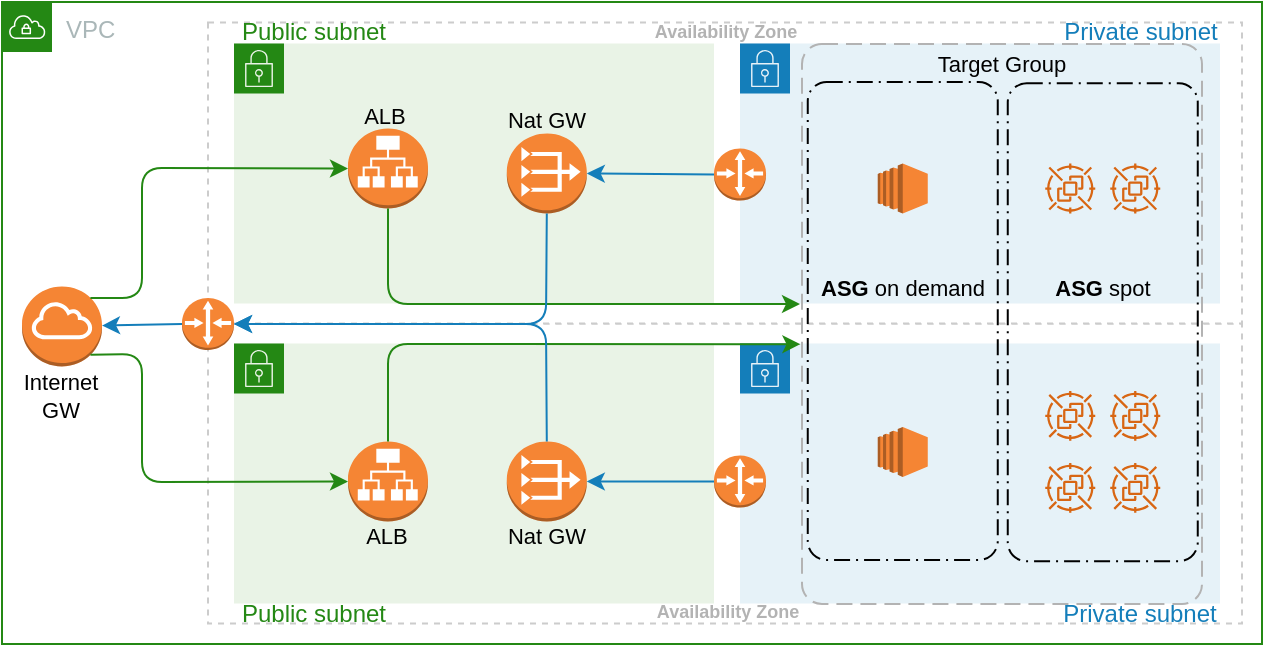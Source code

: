 <mxfile version="14.6.6" type="google"><diagram id="ULwWn1xmAhKtYJSXHtlG" name="Page-1"><mxGraphModel dx="595" dy="486" grid="1" gridSize="10" guides="1" tooltips="1" connect="1" arrows="1" fold="1" page="1" pageScale="1" pageWidth="827" pageHeight="1169" math="0" shadow="0"><root><mxCell id="0"/><mxCell id="1" parent="0"/><mxCell id="yt-5YugTvvxd4aPPMJiD-9" value="VPC" style="points=[[0,0],[0.25,0],[0.5,0],[0.75,0],[1,0],[1,0.25],[1,0.5],[1,0.75],[1,1],[0.75,1],[0.5,1],[0.25,1],[0,1],[0,0.75],[0,0.5],[0,0.25]];outlineConnect=0;gradientColor=none;html=1;whiteSpace=wrap;fontSize=12;fontStyle=0;shape=mxgraph.aws4.group;grIcon=mxgraph.aws4.group_vpc;strokeColor=#248814;verticalAlign=top;align=left;spacingLeft=30;fontColor=#AAB7B8;dashed=0;editable=1;movable=1;resizable=1;" parent="1" vertex="1"><mxGeometry x="926" y="424" width="630" height="321" as="geometry"/></mxCell><mxCell id="yt-5YugTvvxd4aPPMJiD-16" value="" style="dashed=1;verticalAlign=top;fontStyle=1;fontColor=#B3B3B3;align=center;strokeColor=#CCCCCC;" parent="1" vertex="1"><mxGeometry x="1029" y="584.75" width="517" height="150" as="geometry"/></mxCell><mxCell id="yt-5YugTvvxd4aPPMJiD-82" value="" style="points=[[0,0],[0.25,0],[0.5,0],[0.75,0],[1,0],[1,0.25],[1,0.5],[1,0.75],[1,1],[0.75,1],[0.5,1],[0.25,1],[0,1],[0,0.75],[0,0.5],[0,0.25]];outlineConnect=0;gradientColor=none;html=1;whiteSpace=wrap;fontSize=12;fontStyle=0;shape=mxgraph.aws4.group;grIcon=mxgraph.aws4.group_security_group;grStroke=0;strokeColor=#147EBA;fillColor=#E6F2F8;verticalAlign=bottom;align=right;spacingLeft=30;fontColor=#147EBA;dashed=0;" parent="1" vertex="1"><mxGeometry x="1295" y="594.75" width="240" height="130" as="geometry"/></mxCell><mxCell id="yt-5YugTvvxd4aPPMJiD-10" value="" style="dashed=1;verticalAlign=top;fontStyle=1;fontColor=#B3B3B3;strokeColor=#CCCCCC;" parent="1" vertex="1"><mxGeometry x="1029" y="434.25" width="517" height="150.5" as="geometry"/></mxCell><mxCell id="yt-5YugTvvxd4aPPMJiD-11" value="" style="points=[[0,0],[0.25,0],[0.5,0],[0.75,0],[1,0],[1,0.25],[1,0.5],[1,0.75],[1,1],[0.75,1],[0.5,1],[0.25,1],[0,1],[0,0.75],[0,0.5],[0,0.25]];outlineConnect=0;gradientColor=none;html=1;whiteSpace=wrap;fontSize=12;fontStyle=0;shape=mxgraph.aws4.group;grIcon=mxgraph.aws4.group_security_group;grStroke=0;strokeColor=#147EBA;fillColor=#E6F2F8;verticalAlign=top;align=right;spacingLeft=30;fontColor=#147EBA;dashed=0;" parent="1" vertex="1"><mxGeometry x="1295" y="444.75" width="240" height="130" as="geometry"/></mxCell><mxCell id="yt-5YugTvvxd4aPPMJiD-12" value="" style="points=[[0,0],[0.25,0],[0.5,0],[0.75,0],[1,0],[1,0.25],[1,0.5],[1,0.75],[1,1],[0.75,1],[0.5,1],[0.25,1],[0,1],[0,0.75],[0,0.5],[0,0.25]];outlineConnect=0;gradientColor=none;html=1;whiteSpace=wrap;fontSize=12;fontStyle=0;shape=mxgraph.aws4.group;grIcon=mxgraph.aws4.group_security_group;grStroke=0;strokeColor=#248814;fillColor=#E9F3E6;verticalAlign=top;align=left;spacingLeft=30;fontColor=#248814;dashed=0;" parent="1" vertex="1"><mxGeometry x="1042" y="444.75" width="240" height="130" as="geometry"/></mxCell><mxCell id="yt-5YugTvvxd4aPPMJiD-13" value="" style="outlineConnect=0;dashed=0;verticalLabelPosition=bottom;verticalAlign=top;align=center;html=1;shape=mxgraph.aws3.application_load_balancer;fillColor=#F58534;gradientColor=none;" parent="1" vertex="1"><mxGeometry x="1099" y="487.25" width="40" height="40" as="geometry"/></mxCell><mxCell id="yt-5YugTvvxd4aPPMJiD-14" value="" style="outlineConnect=0;dashed=0;verticalLabelPosition=bottom;verticalAlign=top;align=center;html=1;shape=mxgraph.aws3.internet_gateway;fillColor=#F58534;gradientColor=none;fontColor=#B3B3B3;strokeColor=#4D4D4D;" parent="1" vertex="1"><mxGeometry x="936" y="566.19" width="40" height="40" as="geometry"/></mxCell><mxCell id="yt-5YugTvvxd4aPPMJiD-15" value="&lt;font color=&quot;#000000&quot; style=&quot;font-size: 11px;&quot;&gt;ALB&lt;/font&gt;" style="text;html=1;strokeColor=none;fillColor=none;align=center;verticalAlign=middle;whiteSpace=wrap;rounded=0;fontColor=#B3B3B3;fontSize=11;fontStyle=0" parent="1" vertex="1"><mxGeometry x="1097.8" y="473.75" width="39.4" height="13.5" as="geometry"/></mxCell><mxCell id="yt-5YugTvvxd4aPPMJiD-18" value="" style="points=[[0,0],[0.25,0],[0.5,0],[0.75,0],[1,0],[1,0.25],[1,0.5],[1,0.75],[1,1],[0.75,1],[0.5,1],[0.25,1],[0,1],[0,0.75],[0,0.5],[0,0.25]];outlineConnect=0;gradientColor=none;html=1;whiteSpace=wrap;fontSize=12;fontStyle=0;shape=mxgraph.aws4.group;grIcon=mxgraph.aws4.group_security_group;grStroke=0;strokeColor=#248814;fillColor=#E9F3E6;verticalAlign=top;align=left;spacingLeft=30;fontColor=#248814;dashed=0;" parent="1" vertex="1"><mxGeometry x="1042" y="594.75" width="240" height="130" as="geometry"/></mxCell><mxCell id="yt-5YugTvvxd4aPPMJiD-27" value="&lt;font color=&quot;#000000&quot; style=&quot;font-size: 11px;&quot;&gt;Nat GW&lt;/font&gt;" style="text;html=1;strokeColor=none;fillColor=none;align=center;verticalAlign=middle;whiteSpace=wrap;rounded=0;fontColor=#B3B3B3;fontSize=11;fontStyle=0" parent="1" vertex="1"><mxGeometry x="1168.7" y="476.25" width="59.4" height="13.5" as="geometry"/></mxCell><mxCell id="yt-5YugTvvxd4aPPMJiD-29" value="" style="endArrow=classic;html=1;fontSize=11;fontColor=#B3B3B3;strokeWidth=1;exitX=0.855;exitY=0.855;exitDx=0;exitDy=0;exitPerimeter=0;entryX=0;entryY=0.5;entryDx=0;entryDy=0;entryPerimeter=0;strokeColor=#248814;" parent="1" source="yt-5YugTvvxd4aPPMJiD-14" target="yt-5YugTvvxd4aPPMJiD-108" edge="1"><mxGeometry width="50" height="50" relative="1" as="geometry"><mxPoint x="1014.2" y="584.8" as="sourcePoint"/><mxPoint x="1096" y="662.5" as="targetPoint"/><Array as="points"><mxPoint x="996" y="600"/><mxPoint x="996" y="664"/></Array></mxGeometry></mxCell><mxCell id="yt-5YugTvvxd4aPPMJiD-33" value="" style="outlineConnect=0;dashed=0;verticalLabelPosition=bottom;verticalAlign=top;align=center;html=1;shape=mxgraph.aws3.vpc_nat_gateway;fillColor=#F58534;gradientColor=none;" parent="1" vertex="1"><mxGeometry x="1178.4" y="489.75" width="40" height="40" as="geometry"/></mxCell><mxCell id="yt-5YugTvvxd4aPPMJiD-68" value="" style="outlineConnect=0;dashed=0;verticalLabelPosition=bottom;verticalAlign=top;align=center;html=1;shape=mxgraph.aws3.router;fillColor=#F58534;gradientColor=none;shadow=0;sketch=0;fontSize=11;fontColor=#B3B3B3;strokeColor=#808080;strokeWidth=1;" parent="1" vertex="1"><mxGeometry x="1282" y="497.25" width="26" height="26" as="geometry"/></mxCell><mxCell id="yt-5YugTvvxd4aPPMJiD-75" value="" style="outlineConnect=0;dashed=0;verticalLabelPosition=bottom;verticalAlign=top;align=center;html=1;shape=mxgraph.aws3.router;fillColor=#F58534;gradientColor=none;shadow=0;sketch=0;fontSize=11;fontColor=#B3B3B3;strokeColor=#808080;strokeWidth=1;" parent="1" vertex="1"><mxGeometry x="1282" y="650.75" width="26" height="26" as="geometry"/></mxCell><mxCell id="yt-5YugTvvxd4aPPMJiD-95" value="" style="endArrow=classic;html=1;fontSize=11;fontColor=#B3B3B3;strokeWidth=1;entryX=1;entryY=0.5;entryDx=0;entryDy=0;entryPerimeter=0;exitX=0;exitY=0.5;exitDx=0;exitDy=0;exitPerimeter=0;strokeColor=#147EBA;" parent="1" source="yt-5YugTvvxd4aPPMJiD-68" target="yt-5YugTvvxd4aPPMJiD-33" edge="1"><mxGeometry width="50" height="50" relative="1" as="geometry"><mxPoint x="1296" y="676.75" as="sourcePoint"/><mxPoint x="1208.4" y="676.5" as="targetPoint"/></mxGeometry></mxCell><mxCell id="yt-5YugTvvxd4aPPMJiD-96" value="" style="outlineConnect=0;dashed=0;verticalLabelPosition=bottom;verticalAlign=top;align=center;html=1;shape=mxgraph.aws3.router;fillColor=#F58534;gradientColor=none;shadow=0;sketch=0;fontSize=11;fontColor=#B3B3B3;strokeColor=#808080;strokeWidth=1;" parent="1" vertex="1"><mxGeometry x="1016" y="572" width="26" height="26" as="geometry"/></mxCell><mxCell id="yt-5YugTvvxd4aPPMJiD-103" value="&lt;font color=&quot;#000000&quot; style=&quot;font-size: 11px;&quot;&gt;Nat GW&lt;/font&gt;" style="text;html=1;strokeColor=none;fillColor=none;align=center;verticalAlign=middle;whiteSpace=wrap;rounded=0;fontColor=#B3B3B3;fontSize=11;fontStyle=0" parent="1" vertex="1"><mxGeometry x="1168.7" y="683.75" width="59.4" height="13.5" as="geometry"/></mxCell><mxCell id="yt-5YugTvvxd4aPPMJiD-104" value="" style="outlineConnect=0;dashed=0;verticalLabelPosition=bottom;verticalAlign=top;align=center;html=1;shape=mxgraph.aws3.vpc_nat_gateway;fillColor=#F58534;gradientColor=none;" parent="1" vertex="1"><mxGeometry x="1178.4" y="643.75" width="40" height="40" as="geometry"/></mxCell><mxCell id="yt-5YugTvvxd4aPPMJiD-107" value="" style="endArrow=classic;html=1;fontSize=11;fontColor=#B3B3B3;strokeWidth=1;entryX=1;entryY=0.5;entryDx=0;entryDy=0;entryPerimeter=0;exitX=0;exitY=0.5;exitDx=0;exitDy=0;exitPerimeter=0;strokeColor=#147EBA;" parent="1" source="yt-5YugTvvxd4aPPMJiD-75" target="yt-5YugTvvxd4aPPMJiD-104" edge="1"><mxGeometry width="50" height="50" relative="1" as="geometry"><mxPoint x="1296" y="520.25" as="sourcePoint"/><mxPoint x="1228.4" y="519.75" as="targetPoint"/></mxGeometry></mxCell><mxCell id="yt-5YugTvvxd4aPPMJiD-108" value="" style="outlineConnect=0;dashed=0;verticalLabelPosition=bottom;verticalAlign=top;align=center;html=1;shape=mxgraph.aws3.application_load_balancer;fillColor=#F58534;gradientColor=none;" parent="1" vertex="1"><mxGeometry x="1099" y="643.75" width="40" height="40" as="geometry"/></mxCell><mxCell id="yt-5YugTvvxd4aPPMJiD-109" value="&lt;font color=&quot;#000000&quot; style=&quot;font-size: 11px;&quot;&gt;ALB&lt;/font&gt;" style="text;html=1;strokeColor=none;fillColor=none;align=center;verticalAlign=middle;whiteSpace=wrap;rounded=0;fontColor=#B3B3B3;fontSize=11;fontStyle=0" parent="1" vertex="1"><mxGeometry x="1099" y="683.75" width="39.4" height="13.5" as="geometry"/></mxCell><mxCell id="yt-5YugTvvxd4aPPMJiD-110" value="" style="endArrow=classic;html=1;fontSize=11;fontColor=#B3B3B3;strokeWidth=1;exitX=0.855;exitY=0.145;exitDx=0;exitDy=0;exitPerimeter=0;entryX=0;entryY=0.5;entryDx=0;entryDy=0;entryPerimeter=0;strokeColor=#248814;" parent="1" source="yt-5YugTvvxd4aPPMJiD-14" target="yt-5YugTvvxd4aPPMJiD-13" edge="1"><mxGeometry width="50" height="50" relative="1" as="geometry"><mxPoint x="961.55" y="612.45" as="sourcePoint"/><mxPoint x="1114.8" y="667.56" as="targetPoint"/><Array as="points"><mxPoint x="996" y="572"/><mxPoint x="996" y="507"/></Array></mxGeometry></mxCell><mxCell id="yt-5YugTvvxd4aPPMJiD-117" value="Public subnet" style="text;html=1;align=center;verticalAlign=middle;whiteSpace=wrap;rounded=0;shadow=0;dashed=1;sketch=0;fontSize=12;fontStyle=0;fontColor=#248814;" parent="1" vertex="1"><mxGeometry x="1042" y="434" width="80" height="10" as="geometry"/></mxCell><mxCell id="yt-5YugTvvxd4aPPMJiD-118" value="Public subnet" style="text;html=1;align=center;verticalAlign=middle;whiteSpace=wrap;rounded=0;shadow=0;dashed=1;sketch=0;fontSize=12;fontStyle=0;fontColor=#248814;" parent="1" vertex="1"><mxGeometry x="1042" y="724.5" width="80" height="10" as="geometry"/></mxCell><mxCell id="yt-5YugTvvxd4aPPMJiD-119" value="" style="endArrow=classic;html=1;fontSize=11;fontColor=#B3B3B3;strokeWidth=1;exitX=0;exitY=0.5;exitDx=0;exitDy=0;exitPerimeter=0;strokeColor=#147EBA;" parent="1" source="yt-5YugTvvxd4aPPMJiD-96" target="yt-5YugTvvxd4aPPMJiD-14" edge="1"><mxGeometry width="50" height="50" relative="1" as="geometry"><mxPoint x="961.55" y="584.05" as="sourcePoint"/><mxPoint x="1006" y="795" as="targetPoint"/></mxGeometry></mxCell><mxCell id="yt-5YugTvvxd4aPPMJiD-28" value="&lt;font color=&quot;#000000&quot; style=&quot;font-size: 11px&quot;&gt;Internet&lt;br&gt;GW&lt;/font&gt;" style="text;html=1;strokeColor=none;align=center;verticalAlign=middle;whiteSpace=wrap;rounded=0;fontColor=#B3B3B3;fontSize=11;fontStyle=0;labelBackgroundColor=none;" parent="1" vertex="1"><mxGeometry x="936" y="606.19" width="38.65" height="30.25" as="geometry"/></mxCell><mxCell id="yt-5YugTvvxd4aPPMJiD-121" value="" style="rounded=1;arcSize=5;dashed=1;gradientColor=none;dashPattern=8 4;strokeWidth=1;shadow=0;labelBackgroundColor=none;sketch=0;fontSize=12;fontColor=#248814;align=right;strokeColor=#B3B3B3;fillColor=none;" parent="1" vertex="1"><mxGeometry x="1326" y="445" width="200" height="280" as="geometry"/></mxCell><mxCell id="yt-5YugTvvxd4aPPMJiD-84" value="Private subnet" style="text;html=1;align=center;verticalAlign=middle;whiteSpace=wrap;rounded=0;shadow=0;dashed=1;sketch=0;fontSize=12;fontStyle=0;fontColor=#147EBA;" parent="1" vertex="1"><mxGeometry x="1456" y="434" width="79" height="10.75" as="geometry"/></mxCell><mxCell id="yt-5YugTvvxd4aPPMJiD-85" value="Private subnet" style="text;html=1;align=center;verticalAlign=middle;whiteSpace=wrap;rounded=0;shadow=0;dashed=1;sketch=0;fontSize=12;fontStyle=0;fontColor=#147EBA;" parent="1" vertex="1"><mxGeometry x="1455" y="724.75" width="80" height="9.75" as="geometry"/></mxCell><mxCell id="yt-5YugTvvxd4aPPMJiD-54" value="" style="rounded=1;arcSize=10;dashed=1;gradientColor=none;dashPattern=8 3 1 3;strokeWidth=1;shadow=0;sketch=0;fontColor=#B3B3B3;labelBackgroundColor=none;fillOpacity=100;fillColor=none;" parent="1" vertex="1"><mxGeometry x="1328.88" y="464" width="95" height="239" as="geometry"/></mxCell><mxCell id="yt-5YugTvvxd4aPPMJiD-65" value="" style="outlineConnect=0;dashed=0;verticalLabelPosition=bottom;verticalAlign=top;align=center;html=1;shape=mxgraph.aws3.ec2;fillColor=#F58534;gradientColor=none;rounded=1;" parent="1" vertex="1"><mxGeometry x="1363.88" y="504.75" width="25" height="25" as="geometry"/></mxCell><mxCell id="yt-5YugTvvxd4aPPMJiD-66" value="" style="outlineConnect=0;dashed=0;verticalLabelPosition=bottom;verticalAlign=top;align=center;html=1;shape=mxgraph.aws3.ec2;fillColor=#F58534;gradientColor=none;rounded=1;" parent="1" vertex="1"><mxGeometry x="1363.88" y="636.44" width="25" height="25" as="geometry"/></mxCell><mxCell id="yt-5YugTvvxd4aPPMJiD-69" value="&lt;b style=&quot;font-size: 11px&quot;&gt;ASG&amp;nbsp;&lt;/b&gt;on demand" style="text;html=1;strokeColor=none;fillColor=none;align=center;verticalAlign=middle;whiteSpace=wrap;rounded=0;fontSize=11;" parent="1" vertex="1"><mxGeometry x="1334.07" y="558.5" width="84.62" height="16.25" as="geometry"/></mxCell><mxCell id="yt-5YugTvvxd4aPPMJiD-57" value="" style="rounded=1;arcSize=10;dashed=1;gradientColor=none;dashPattern=8 3 1 3;strokeWidth=1;shadow=0;sketch=0;fontColor=#B3B3B3;fillOpacity=100;fillColor=none;" parent="1" vertex="1"><mxGeometry x="1428.88" y="464.63" width="95" height="239" as="geometry"/></mxCell><mxCell id="yt-5YugTvvxd4aPPMJiD-63" value="" style="outlineConnect=0;fontColor=#232F3E;gradientColor=none;fillColor=#D86613;strokeColor=none;dashed=0;verticalLabelPosition=bottom;verticalAlign=top;align=center;html=1;fontSize=12;fontStyle=0;aspect=fixed;pointerEvents=1;shape=mxgraph.aws4.spot_instance;shadow=0;sketch=0;" parent="1" vertex="1"><mxGeometry x="1447.63" y="654.44" width="25" height="25" as="geometry"/></mxCell><mxCell id="yt-5YugTvvxd4aPPMJiD-64" value="" style="outlineConnect=0;fontColor=#232F3E;gradientColor=none;fillColor=#D86613;strokeColor=none;dashed=0;verticalLabelPosition=bottom;verticalAlign=top;align=center;html=1;fontSize=12;fontStyle=0;aspect=fixed;pointerEvents=1;shape=mxgraph.aws4.spot_instance;shadow=0;sketch=0;" parent="1" vertex="1"><mxGeometry x="1480.13" y="654.44" width="25" height="25" as="geometry"/></mxCell><mxCell id="yt-5YugTvvxd4aPPMJiD-71" value="" style="outlineConnect=0;fontColor=#232F3E;gradientColor=none;fillColor=#D86613;strokeColor=none;dashed=0;verticalLabelPosition=bottom;verticalAlign=top;align=center;html=1;fontSize=12;fontStyle=0;aspect=fixed;pointerEvents=1;shape=mxgraph.aws4.spot_instance;shadow=0;sketch=0;" parent="1" vertex="1"><mxGeometry x="1480.13" y="618.44" width="25" height="25" as="geometry"/></mxCell><mxCell id="yt-5YugTvvxd4aPPMJiD-86" value="" style="outlineConnect=0;fontColor=#232F3E;gradientColor=none;fillColor=#D86613;strokeColor=none;dashed=0;verticalLabelPosition=bottom;verticalAlign=top;align=center;html=1;fontSize=12;fontStyle=0;aspect=fixed;pointerEvents=1;shape=mxgraph.aws4.spot_instance;shadow=0;sketch=0;" parent="1" vertex="1"><mxGeometry x="1480.13" y="504.75" width="25" height="25" as="geometry"/></mxCell><mxCell id="yt-5YugTvvxd4aPPMJiD-87" value="&lt;b style=&quot;font-size: 11px&quot;&gt;ASG&amp;nbsp;&lt;/b&gt;spot" style="text;html=1;strokeColor=none;fillColor=none;align=center;verticalAlign=middle;whiteSpace=wrap;rounded=0;fontSize=11;" parent="1" vertex="1"><mxGeometry x="1443.69" y="558.5" width="65.38" height="16.25" as="geometry"/></mxCell><mxCell id="yt-5YugTvvxd4aPPMJiD-88" value="" style="outlineConnect=0;fontColor=#232F3E;gradientColor=none;fillColor=#D86613;strokeColor=none;dashed=0;verticalLabelPosition=bottom;verticalAlign=top;align=center;html=1;fontSize=12;fontStyle=0;aspect=fixed;pointerEvents=1;shape=mxgraph.aws4.spot_instance;shadow=0;sketch=0;" parent="1" vertex="1"><mxGeometry x="1447.63" y="504.75" width="25" height="25" as="geometry"/></mxCell><mxCell id="yt-5YugTvvxd4aPPMJiD-89" value="" style="outlineConnect=0;fontColor=#232F3E;gradientColor=none;fillColor=#D86613;strokeColor=none;dashed=0;verticalLabelPosition=bottom;verticalAlign=top;align=center;html=1;fontSize=12;fontStyle=0;aspect=fixed;pointerEvents=1;shape=mxgraph.aws4.spot_instance;shadow=0;sketch=0;" parent="1" vertex="1"><mxGeometry x="1447.63" y="618.44" width="25" height="25" as="geometry"/></mxCell><mxCell id="yt-5YugTvvxd4aPPMJiD-123" value="&lt;span&gt;Target Group&lt;/span&gt;" style="text;html=1;strokeColor=none;align=center;verticalAlign=middle;whiteSpace=wrap;rounded=0;fontSize=11;labelBackgroundColor=none;fontStyle=0" parent="1" vertex="1"><mxGeometry x="1384.94" y="445" width="82.12" height="19" as="geometry"/></mxCell><mxCell id="yt-5YugTvvxd4aPPMJiD-125" value="" style="endArrow=classic;html=1;fontSize=11;fontColor=#B3B3B3;strokeWidth=1;entryX=-0.004;entryY=0.536;entryDx=0;entryDy=0;exitX=0.5;exitY=0;exitDx=0;exitDy=0;exitPerimeter=0;entryPerimeter=0;strokeColor=#248814;" parent="1" source="yt-5YugTvvxd4aPPMJiD-108" target="yt-5YugTvvxd4aPPMJiD-121" edge="1"><mxGeometry width="50" height="50" relative="1" as="geometry"><mxPoint x="1292" y="673.75" as="sourcePoint"/><mxPoint x="1228.4" y="673.75" as="targetPoint"/><Array as="points"><mxPoint x="1119" y="595"/></Array></mxGeometry></mxCell><mxCell id="yt-5YugTvvxd4aPPMJiD-126" value="" style="endArrow=classic;html=1;fontSize=11;fontColor=#B3B3B3;strokeWidth=1;exitX=0.5;exitY=1;exitDx=0;exitDy=0;exitPerimeter=0;strokeColor=#248814;" parent="1" source="yt-5YugTvvxd4aPPMJiD-13" edge="1"><mxGeometry width="50" height="50" relative="1" as="geometry"><mxPoint x="1149" y="673.75" as="sourcePoint"/><mxPoint x="1325" y="575" as="targetPoint"/><Array as="points"><mxPoint x="1119" y="575"/></Array></mxGeometry></mxCell><mxCell id="yt-5YugTvvxd4aPPMJiD-127" value="" style="endArrow=classic;html=1;fontSize=11;fontColor=#B3B3B3;strokeWidth=1;entryX=1;entryY=0.5;entryDx=0;entryDy=0;entryPerimeter=0;exitX=0.5;exitY=1;exitDx=0;exitDy=0;exitPerimeter=0;strokeColor=#147EBA;" parent="1" source="yt-5YugTvvxd4aPPMJiD-33" target="yt-5YugTvvxd4aPPMJiD-96" edge="1"><mxGeometry width="50" height="50" relative="1" as="geometry"><mxPoint x="1292" y="520.25" as="sourcePoint"/><mxPoint x="1228.4" y="519.75" as="targetPoint"/><Array as="points"><mxPoint x="1198" y="585"/></Array></mxGeometry></mxCell><mxCell id="yt-5YugTvvxd4aPPMJiD-128" value="" style="endArrow=classic;html=1;fontSize=11;fontColor=#B3B3B3;strokeWidth=1;entryX=1;entryY=0.5;entryDx=0;entryDy=0;entryPerimeter=0;exitX=0.5;exitY=0;exitDx=0;exitDy=0;exitPerimeter=0;strokeColor=#147EBA;" parent="1" source="yt-5YugTvvxd4aPPMJiD-104" target="yt-5YugTvvxd4aPPMJiD-96" edge="1"><mxGeometry width="50" height="50" relative="1" as="geometry"><mxPoint x="1292" y="673.75" as="sourcePoint"/><mxPoint x="1228.4" y="673.75" as="targetPoint"/><Array as="points"><mxPoint x="1198" y="585"/></Array></mxGeometry></mxCell><mxCell id="yt-5YugTvvxd4aPPMJiD-129" value="&lt;span style=&quot;font-size: 9px;&quot;&gt;Availability Zone&lt;/span&gt;" style="text;html=1;strokeColor=none;align=center;verticalAlign=middle;whiteSpace=wrap;rounded=0;fontSize=9;labelBackgroundColor=none;fontStyle=1;fontColor=#B3B3B3;" parent="1" vertex="1"><mxGeometry x="1242.5" y="433.25" width="90" height="10.75" as="geometry"/></mxCell><mxCell id="DDNi_C5mtnaxAUDkxE9x-2" value="&lt;span style=&quot;font-size: 9px;&quot;&gt;Availability Zone&lt;/span&gt;" style="text;html=1;strokeColor=none;align=center;verticalAlign=middle;whiteSpace=wrap;rounded=0;fontSize=9;labelBackgroundColor=none;fontStyle=1;fontColor=#B3B3B3;" vertex="1" parent="1"><mxGeometry x="1244.07" y="723.75" width="90" height="10.75" as="geometry"/></mxCell></root></mxGraphModel></diagram></mxfile>